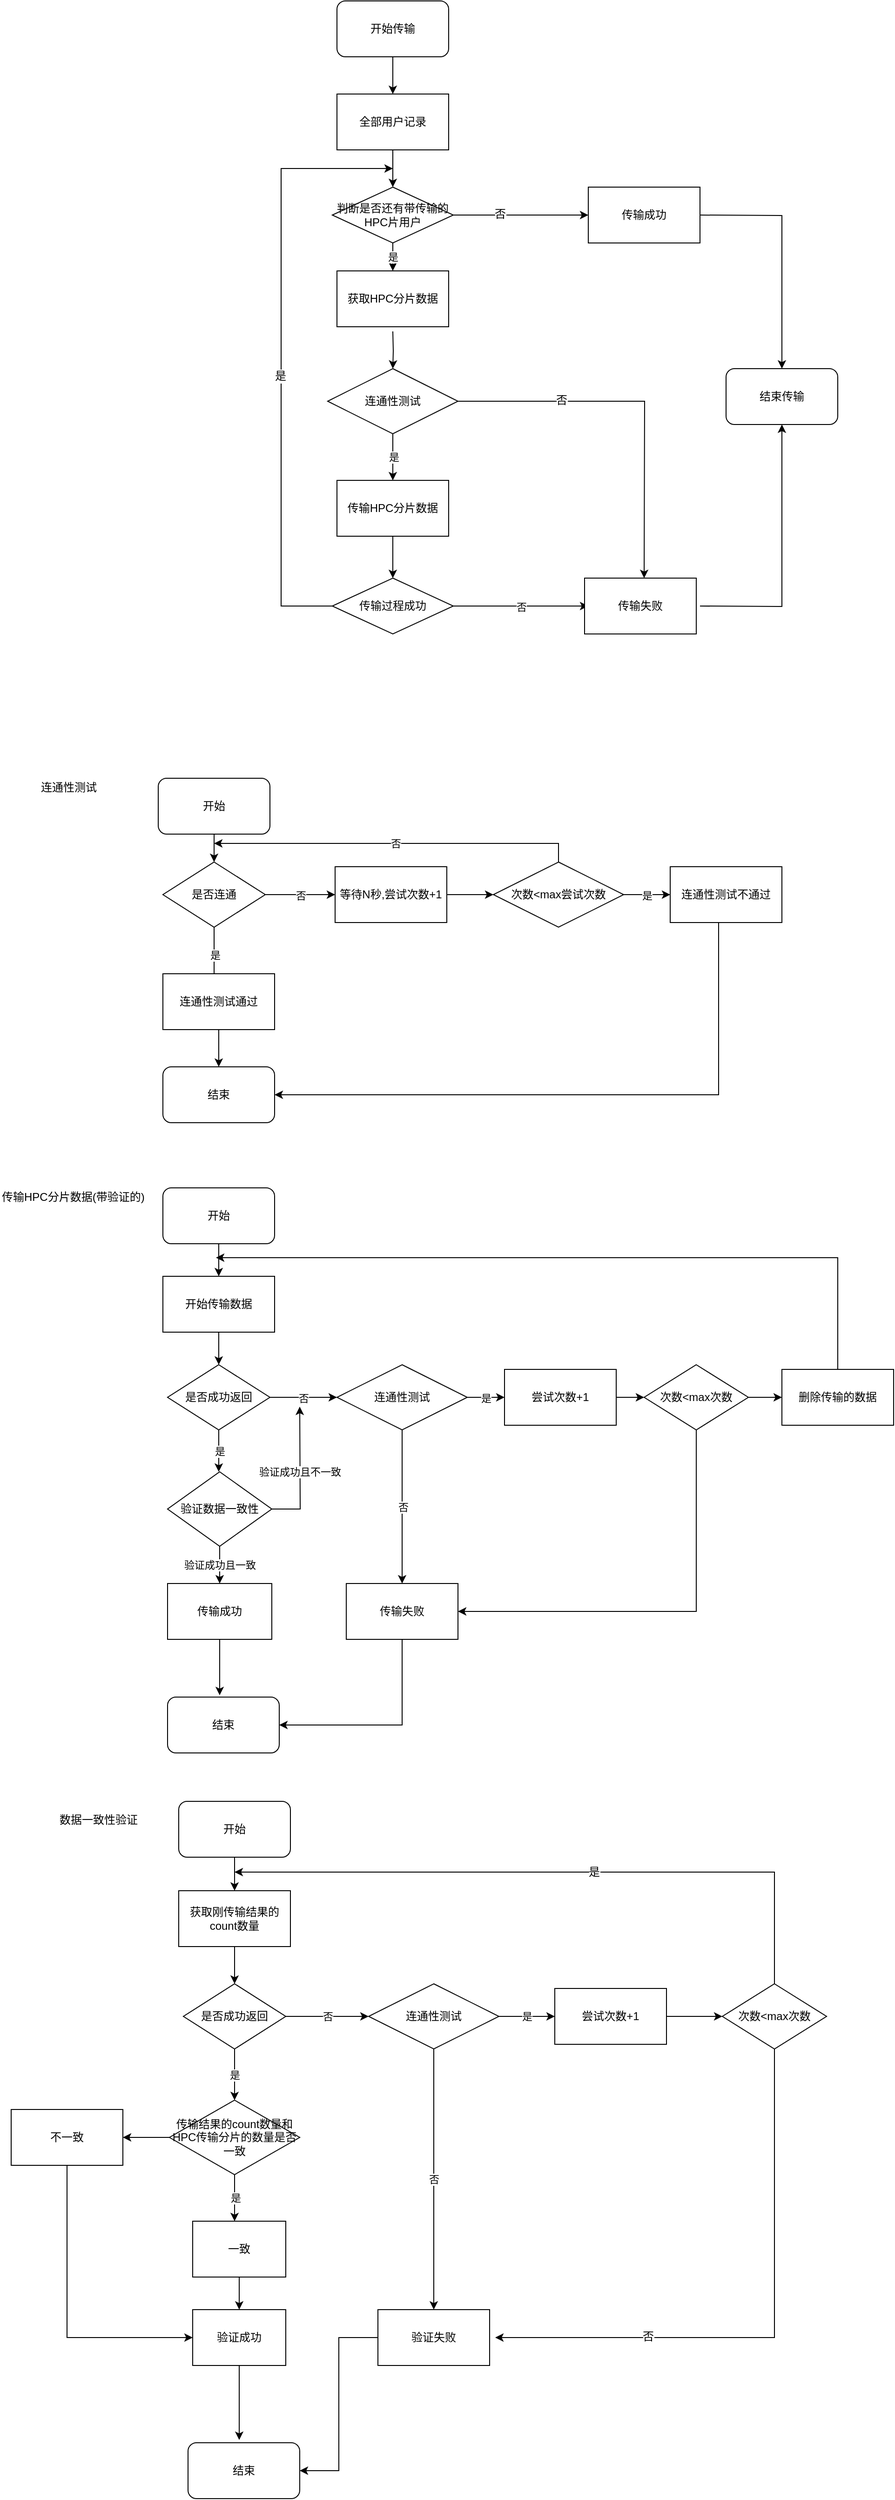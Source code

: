 <mxfile version="10.6.3" type="github"><diagram id="_eJ9ehW56lXb450BRSAu" name="Page-1"><mxGraphModel dx="1907" dy="439" grid="1" gridSize="10" guides="1" tooltips="1" connect="1" arrows="1" fold="1" page="1" pageScale="1" pageWidth="827" pageHeight="1169" math="0" shadow="0"><root><mxCell id="0"/><mxCell id="1" parent="0"/><mxCell id="oSK0WgiYUHCJDs1a7UMW-3" style="edgeStyle=orthogonalEdgeStyle;rounded=0;orthogonalLoop=1;jettySize=auto;html=1;entryX=0.5;entryY=0;entryDx=0;entryDy=0;" edge="1" parent="1" source="oSK0WgiYUHCJDs1a7UMW-1"><mxGeometry relative="1" as="geometry"><mxPoint x="330" y="200" as="targetPoint"/></mxGeometry></mxCell><mxCell id="oSK0WgiYUHCJDs1a7UMW-1" value="全部用户记录" style="rounded=0;whiteSpace=wrap;html=1;" vertex="1" parent="1"><mxGeometry x="270" y="100" width="120" height="60" as="geometry"/></mxCell><mxCell id="oSK0WgiYUHCJDs1a7UMW-5" style="edgeStyle=orthogonalEdgeStyle;rounded=0;orthogonalLoop=1;jettySize=auto;html=1;entryX=0.5;entryY=0;entryDx=0;entryDy=0;" edge="1" parent="1" target="oSK0WgiYUHCJDs1a7UMW-4"><mxGeometry relative="1" as="geometry"><mxPoint x="330" y="355" as="sourcePoint"/></mxGeometry></mxCell><mxCell id="oSK0WgiYUHCJDs1a7UMW-6" value="是" style="edgeStyle=orthogonalEdgeStyle;rounded=0;orthogonalLoop=1;jettySize=auto;html=1;" edge="1" parent="1" source="oSK0WgiYUHCJDs1a7UMW-4"><mxGeometry relative="1" as="geometry"><mxPoint x="330" y="515" as="targetPoint"/></mxGeometry></mxCell><mxCell id="oSK0WgiYUHCJDs1a7UMW-85" style="edgeStyle=orthogonalEdgeStyle;rounded=0;orthogonalLoop=1;jettySize=auto;html=1;entryX=0.5;entryY=0;entryDx=0;entryDy=0;" edge="1" parent="1" source="oSK0WgiYUHCJDs1a7UMW-4"><mxGeometry relative="1" as="geometry"><mxPoint x="600" y="620" as="targetPoint"/></mxGeometry></mxCell><mxCell id="oSK0WgiYUHCJDs1a7UMW-86" value="否" style="text;html=1;resizable=0;points=[];align=center;verticalAlign=middle;labelBackgroundColor=#ffffff;" vertex="1" connectable="0" parent="oSK0WgiYUHCJDs1a7UMW-85"><mxGeometry x="-0.431" y="1" relative="1" as="geometry"><mxPoint as="offset"/></mxGeometry></mxCell><mxCell id="oSK0WgiYUHCJDs1a7UMW-4" value="连通性测试" style="rhombus;whiteSpace=wrap;html=1;" vertex="1" parent="1"><mxGeometry x="260" y="395" width="140" height="70" as="geometry"/></mxCell><mxCell id="oSK0WgiYUHCJDs1a7UMW-15" value="结束传输" style="rounded=1;whiteSpace=wrap;html=1;" vertex="1" parent="1"><mxGeometry x="688" y="395" width="120" height="60" as="geometry"/></mxCell><mxCell id="oSK0WgiYUHCJDs1a7UMW-17" style="edgeStyle=orthogonalEdgeStyle;rounded=0;orthogonalLoop=1;jettySize=auto;html=1;entryX=0.5;entryY=0;entryDx=0;entryDy=0;" edge="1" parent="1" source="oSK0WgiYUHCJDs1a7UMW-16" target="oSK0WgiYUHCJDs1a7UMW-1"><mxGeometry relative="1" as="geometry"/></mxCell><mxCell id="oSK0WgiYUHCJDs1a7UMW-16" value="开始传输" style="rounded=1;whiteSpace=wrap;html=1;" vertex="1" parent="1"><mxGeometry x="270" width="120" height="60" as="geometry"/></mxCell><mxCell id="oSK0WgiYUHCJDs1a7UMW-21" style="edgeStyle=orthogonalEdgeStyle;rounded=0;orthogonalLoop=1;jettySize=auto;html=1;entryX=0.5;entryY=0;entryDx=0;entryDy=0;" edge="1" parent="1" source="oSK0WgiYUHCJDs1a7UMW-18" target="oSK0WgiYUHCJDs1a7UMW-20"><mxGeometry relative="1" as="geometry"/></mxCell><mxCell id="oSK0WgiYUHCJDs1a7UMW-18" value="传输HPC分片数据" style="rounded=0;whiteSpace=wrap;html=1;" vertex="1" parent="1"><mxGeometry x="270" y="515" width="120" height="60" as="geometry"/></mxCell><mxCell id="oSK0WgiYUHCJDs1a7UMW-38" style="edgeStyle=orthogonalEdgeStyle;rounded=0;orthogonalLoop=1;jettySize=auto;html=1;" edge="1" parent="1" source="oSK0WgiYUHCJDs1a7UMW-20"><mxGeometry relative="1" as="geometry"><mxPoint x="330" y="180" as="targetPoint"/><Array as="points"><mxPoint x="210" y="650"/><mxPoint x="210" y="180"/></Array></mxGeometry></mxCell><mxCell id="oSK0WgiYUHCJDs1a7UMW-39" value="是" style="text;html=1;resizable=0;points=[];align=center;verticalAlign=middle;labelBackgroundColor=#ffffff;" vertex="1" connectable="0" parent="oSK0WgiYUHCJDs1a7UMW-38"><mxGeometry x="-0.063" y="1" relative="1" as="geometry"><mxPoint as="offset"/></mxGeometry></mxCell><mxCell id="oSK0WgiYUHCJDs1a7UMW-84" value="否" style="edgeStyle=orthogonalEdgeStyle;rounded=0;orthogonalLoop=1;jettySize=auto;html=1;entryX=0;entryY=0.5;entryDx=0;entryDy=0;" edge="1" parent="1" source="oSK0WgiYUHCJDs1a7UMW-20"><mxGeometry relative="1" as="geometry"><mxPoint x="540" y="650" as="targetPoint"/></mxGeometry></mxCell><mxCell id="oSK0WgiYUHCJDs1a7UMW-20" value="传输过程成功" style="rhombus;whiteSpace=wrap;html=1;" vertex="1" parent="1"><mxGeometry x="265" y="620" width="130" height="60" as="geometry"/></mxCell><mxCell id="oSK0WgiYUHCJDs1a7UMW-24" value="获取HPC分片数据" style="rounded=0;whiteSpace=wrap;html=1;" vertex="1" parent="1"><mxGeometry x="270" y="290" width="120" height="60" as="geometry"/></mxCell><mxCell id="oSK0WgiYUHCJDs1a7UMW-27" value="是" style="edgeStyle=orthogonalEdgeStyle;rounded=0;orthogonalLoop=1;jettySize=auto;html=1;entryX=0.5;entryY=0;entryDx=0;entryDy=0;" edge="1" parent="1" source="oSK0WgiYUHCJDs1a7UMW-25" target="oSK0WgiYUHCJDs1a7UMW-24"><mxGeometry relative="1" as="geometry"/></mxCell><mxCell id="oSK0WgiYUHCJDs1a7UMW-28" style="edgeStyle=orthogonalEdgeStyle;rounded=0;orthogonalLoop=1;jettySize=auto;html=1;" edge="1" parent="1" source="oSK0WgiYUHCJDs1a7UMW-25"><mxGeometry relative="1" as="geometry"><mxPoint x="540" y="230" as="targetPoint"/></mxGeometry></mxCell><mxCell id="oSK0WgiYUHCJDs1a7UMW-29" value="否" style="text;html=1;resizable=0;points=[];align=center;verticalAlign=middle;labelBackgroundColor=#ffffff;" vertex="1" connectable="0" parent="oSK0WgiYUHCJDs1a7UMW-28"><mxGeometry x="-0.31" y="1" relative="1" as="geometry"><mxPoint as="offset"/></mxGeometry></mxCell><mxCell id="oSK0WgiYUHCJDs1a7UMW-25" value="判断是否还有带传输的HPC片用户" style="rhombus;whiteSpace=wrap;html=1;" vertex="1" parent="1"><mxGeometry x="265" y="200" width="130" height="60" as="geometry"/></mxCell><mxCell id="oSK0WgiYUHCJDs1a7UMW-57" style="edgeStyle=orthogonalEdgeStyle;rounded=0;orthogonalLoop=1;jettySize=auto;html=1;entryX=0.5;entryY=1;entryDx=0;entryDy=0;" edge="1" parent="1" target="oSK0WgiYUHCJDs1a7UMW-15"><mxGeometry relative="1" as="geometry"><mxPoint x="660" y="650" as="sourcePoint"/></mxGeometry></mxCell><mxCell id="oSK0WgiYUHCJDs1a7UMW-55" style="edgeStyle=orthogonalEdgeStyle;rounded=0;orthogonalLoop=1;jettySize=auto;html=1;entryX=0.5;entryY=0;entryDx=0;entryDy=0;" edge="1" parent="1" target="oSK0WgiYUHCJDs1a7UMW-15"><mxGeometry relative="1" as="geometry"><mxPoint x="660" y="230" as="sourcePoint"/></mxGeometry></mxCell><mxCell id="oSK0WgiYUHCJDs1a7UMW-62" style="edgeStyle=orthogonalEdgeStyle;rounded=0;orthogonalLoop=1;jettySize=auto;html=1;entryX=0.5;entryY=0;entryDx=0;entryDy=0;" edge="1" parent="1" source="oSK0WgiYUHCJDs1a7UMW-58" target="oSK0WgiYUHCJDs1a7UMW-59"><mxGeometry relative="1" as="geometry"/></mxCell><mxCell id="oSK0WgiYUHCJDs1a7UMW-58" value="开始" style="rounded=1;whiteSpace=wrap;html=1;" vertex="1" parent="1"><mxGeometry x="78" y="835" width="120" height="60" as="geometry"/></mxCell><mxCell id="oSK0WgiYUHCJDs1a7UMW-63" value="是" style="edgeStyle=orthogonalEdgeStyle;rounded=0;orthogonalLoop=1;jettySize=auto;html=1;" edge="1" parent="1" source="oSK0WgiYUHCJDs1a7UMW-59"><mxGeometry relative="1" as="geometry"><mxPoint x="138" y="1055" as="targetPoint"/></mxGeometry></mxCell><mxCell id="oSK0WgiYUHCJDs1a7UMW-66" value="否" style="edgeStyle=orthogonalEdgeStyle;rounded=0;orthogonalLoop=1;jettySize=auto;html=1;" edge="1" parent="1" source="oSK0WgiYUHCJDs1a7UMW-59"><mxGeometry relative="1" as="geometry"><mxPoint x="268" y="960" as="targetPoint"/></mxGeometry></mxCell><mxCell id="oSK0WgiYUHCJDs1a7UMW-59" value="是否连通" style="rhombus;whiteSpace=wrap;html=1;" vertex="1" parent="1"><mxGeometry x="83" y="925" width="110" height="70" as="geometry"/></mxCell><mxCell id="oSK0WgiYUHCJDs1a7UMW-69" style="edgeStyle=orthogonalEdgeStyle;rounded=0;orthogonalLoop=1;jettySize=auto;html=1;entryX=0.5;entryY=0;entryDx=0;entryDy=0;" edge="1" parent="1" source="oSK0WgiYUHCJDs1a7UMW-67" target="oSK0WgiYUHCJDs1a7UMW-68"><mxGeometry relative="1" as="geometry"/></mxCell><mxCell id="oSK0WgiYUHCJDs1a7UMW-67" value="&lt;span&gt;连通性测试通过&lt;/span&gt;" style="rounded=0;whiteSpace=wrap;html=1;" vertex="1" parent="1"><mxGeometry x="83" y="1045" width="120" height="60" as="geometry"/></mxCell><mxCell id="oSK0WgiYUHCJDs1a7UMW-68" value="结束" style="rounded=1;whiteSpace=wrap;html=1;" vertex="1" parent="1"><mxGeometry x="83" y="1145" width="120" height="60" as="geometry"/></mxCell><mxCell id="oSK0WgiYUHCJDs1a7UMW-75" style="edgeStyle=orthogonalEdgeStyle;rounded=0;orthogonalLoop=1;jettySize=auto;html=1;entryX=0;entryY=0.5;entryDx=0;entryDy=0;" edge="1" parent="1" source="oSK0WgiYUHCJDs1a7UMW-72" target="oSK0WgiYUHCJDs1a7UMW-73"><mxGeometry relative="1" as="geometry"/></mxCell><mxCell id="oSK0WgiYUHCJDs1a7UMW-72" value="等待N秒,尝试次数+1" style="rounded=0;whiteSpace=wrap;html=1;" vertex="1" parent="1"><mxGeometry x="268" y="930" width="120" height="60" as="geometry"/></mxCell><mxCell id="oSK0WgiYUHCJDs1a7UMW-77" value="否" style="edgeStyle=orthogonalEdgeStyle;rounded=0;orthogonalLoop=1;jettySize=auto;html=1;" edge="1" parent="1" source="oSK0WgiYUHCJDs1a7UMW-73"><mxGeometry relative="1" as="geometry"><mxPoint x="138" y="905" as="targetPoint"/><Array as="points"><mxPoint x="508" y="905"/></Array></mxGeometry></mxCell><mxCell id="oSK0WgiYUHCJDs1a7UMW-78" value="是" style="edgeStyle=orthogonalEdgeStyle;rounded=0;orthogonalLoop=1;jettySize=auto;html=1;" edge="1" parent="1" source="oSK0WgiYUHCJDs1a7UMW-73"><mxGeometry relative="1" as="geometry"><mxPoint x="628" y="960" as="targetPoint"/></mxGeometry></mxCell><mxCell id="oSK0WgiYUHCJDs1a7UMW-73" value="次数&amp;lt;max尝试次数" style="rhombus;whiteSpace=wrap;html=1;" vertex="1" parent="1"><mxGeometry x="438" y="925" width="140" height="70" as="geometry"/></mxCell><mxCell id="oSK0WgiYUHCJDs1a7UMW-80" style="edgeStyle=orthogonalEdgeStyle;rounded=0;orthogonalLoop=1;jettySize=auto;html=1;entryX=1;entryY=0.5;entryDx=0;entryDy=0;" edge="1" parent="1" source="oSK0WgiYUHCJDs1a7UMW-79" target="oSK0WgiYUHCJDs1a7UMW-68"><mxGeometry relative="1" as="geometry"><Array as="points"><mxPoint x="680" y="1175"/></Array></mxGeometry></mxCell><mxCell id="oSK0WgiYUHCJDs1a7UMW-79" value="连通性测试不通过" style="rounded=0;whiteSpace=wrap;html=1;" vertex="1" parent="1"><mxGeometry x="628" y="930" width="120" height="60" as="geometry"/></mxCell><mxCell id="oSK0WgiYUHCJDs1a7UMW-81" value="连通性测试" style="text;html=1;resizable=0;points=[];autosize=1;align=left;verticalAlign=top;spacingTop=-4;" vertex="1" parent="1"><mxGeometry x="-50" y="835" width="80" height="20" as="geometry"/></mxCell><mxCell id="oSK0WgiYUHCJDs1a7UMW-87" value="&lt;span&gt;传输HPC分片数据(带验证的)&lt;/span&gt;" style="text;html=1;resizable=0;points=[];autosize=1;align=left;verticalAlign=top;spacingTop=-4;" vertex="1" parent="1"><mxGeometry x="-92" y="1275" width="170" height="20" as="geometry"/></mxCell><mxCell id="oSK0WgiYUHCJDs1a7UMW-91" style="edgeStyle=orthogonalEdgeStyle;rounded=0;orthogonalLoop=1;jettySize=auto;html=1;entryX=0.5;entryY=0;entryDx=0;entryDy=0;" edge="1" parent="1" source="oSK0WgiYUHCJDs1a7UMW-88" target="oSK0WgiYUHCJDs1a7UMW-89"><mxGeometry relative="1" as="geometry"/></mxCell><mxCell id="oSK0WgiYUHCJDs1a7UMW-88" value="开始" style="rounded=1;whiteSpace=wrap;html=1;" vertex="1" parent="1"><mxGeometry x="83" y="1275" width="120" height="60" as="geometry"/></mxCell><mxCell id="oSK0WgiYUHCJDs1a7UMW-94" style="edgeStyle=orthogonalEdgeStyle;rounded=0;orthogonalLoop=1;jettySize=auto;html=1;entryX=0.5;entryY=0;entryDx=0;entryDy=0;" edge="1" parent="1" source="oSK0WgiYUHCJDs1a7UMW-89" target="oSK0WgiYUHCJDs1a7UMW-93"><mxGeometry relative="1" as="geometry"/></mxCell><mxCell id="oSK0WgiYUHCJDs1a7UMW-89" value="开始传输数据" style="rounded=0;whiteSpace=wrap;html=1;" vertex="1" parent="1"><mxGeometry x="83" y="1370" width="120" height="60" as="geometry"/></mxCell><mxCell id="oSK0WgiYUHCJDs1a7UMW-95" value="是" style="edgeStyle=orthogonalEdgeStyle;rounded=0;orthogonalLoop=1;jettySize=auto;html=1;" edge="1" parent="1" source="oSK0WgiYUHCJDs1a7UMW-93"><mxGeometry relative="1" as="geometry"><mxPoint x="143" y="1580" as="targetPoint"/></mxGeometry></mxCell><mxCell id="oSK0WgiYUHCJDs1a7UMW-96" value="否" style="edgeStyle=orthogonalEdgeStyle;rounded=0;orthogonalLoop=1;jettySize=auto;html=1;" edge="1" parent="1" source="oSK0WgiYUHCJDs1a7UMW-93"><mxGeometry relative="1" as="geometry"><mxPoint x="270" y="1500" as="targetPoint"/></mxGeometry></mxCell><mxCell id="oSK0WgiYUHCJDs1a7UMW-93" value="是否成功返回" style="rhombus;whiteSpace=wrap;html=1;" vertex="1" parent="1"><mxGeometry x="88" y="1465" width="110" height="70" as="geometry"/></mxCell><mxCell id="oSK0WgiYUHCJDs1a7UMW-102" value="否" style="edgeStyle=orthogonalEdgeStyle;rounded=0;orthogonalLoop=1;jettySize=auto;html=1;" edge="1" parent="1" source="oSK0WgiYUHCJDs1a7UMW-98"><mxGeometry relative="1" as="geometry"><mxPoint x="340" y="1700" as="targetPoint"/></mxGeometry></mxCell><mxCell id="oSK0WgiYUHCJDs1a7UMW-110" value="是" style="edgeStyle=orthogonalEdgeStyle;rounded=0;orthogonalLoop=1;jettySize=auto;html=1;" edge="1" parent="1" source="oSK0WgiYUHCJDs1a7UMW-98"><mxGeometry relative="1" as="geometry"><mxPoint x="450" y="1500" as="targetPoint"/></mxGeometry></mxCell><mxCell id="oSK0WgiYUHCJDs1a7UMW-98" value="连通性测试" style="rhombus;whiteSpace=wrap;html=1;" vertex="1" parent="1"><mxGeometry x="270" y="1465" width="140" height="70" as="geometry"/></mxCell><mxCell id="oSK0WgiYUHCJDs1a7UMW-117" style="edgeStyle=orthogonalEdgeStyle;rounded=0;orthogonalLoop=1;jettySize=auto;html=1;" edge="1" parent="1" source="oSK0WgiYUHCJDs1a7UMW-99"><mxGeometry relative="1" as="geometry"><mxPoint x="140" y="1350" as="targetPoint"/><Array as="points"><mxPoint x="808" y="1350"/></Array></mxGeometry></mxCell><mxCell id="oSK0WgiYUHCJDs1a7UMW-99" value="删除传输的数据" style="rounded=0;whiteSpace=wrap;html=1;" vertex="1" parent="1"><mxGeometry x="748" y="1470" width="120" height="60" as="geometry"/></mxCell><mxCell id="oSK0WgiYUHCJDs1a7UMW-177" value="验证成功且一致" style="edgeStyle=orthogonalEdgeStyle;rounded=0;orthogonalLoop=1;jettySize=auto;html=1;entryX=0.5;entryY=0;entryDx=0;entryDy=0;" edge="1" parent="1" source="oSK0WgiYUHCJDs1a7UMW-105" target="oSK0WgiYUHCJDs1a7UMW-108"><mxGeometry relative="1" as="geometry"/></mxCell><mxCell id="oSK0WgiYUHCJDs1a7UMW-179" value="验证成功且不一致" style="edgeStyle=orthogonalEdgeStyle;rounded=0;orthogonalLoop=1;jettySize=auto;html=1;" edge="1" parent="1" source="oSK0WgiYUHCJDs1a7UMW-105"><mxGeometry relative="1" as="geometry"><mxPoint x="230" y="1510" as="targetPoint"/></mxGeometry></mxCell><mxCell id="oSK0WgiYUHCJDs1a7UMW-105" value="&lt;span&gt;验证数据一致性&lt;/span&gt;" style="rhombus;whiteSpace=wrap;html=1;" vertex="1" parent="1"><mxGeometry x="88" y="1580" width="112" height="80" as="geometry"/></mxCell><mxCell id="oSK0WgiYUHCJDs1a7UMW-178" style="edgeStyle=orthogonalEdgeStyle;rounded=0;orthogonalLoop=1;jettySize=auto;html=1;" edge="1" parent="1" source="oSK0WgiYUHCJDs1a7UMW-108"><mxGeometry relative="1" as="geometry"><mxPoint x="144" y="1820" as="targetPoint"/></mxGeometry></mxCell><mxCell id="oSK0WgiYUHCJDs1a7UMW-108" value="传输成功" style="rounded=0;whiteSpace=wrap;html=1;" vertex="1" parent="1"><mxGeometry x="88" y="1700" width="112" height="60" as="geometry"/></mxCell><mxCell id="oSK0WgiYUHCJDs1a7UMW-120" style="edgeStyle=orthogonalEdgeStyle;rounded=0;orthogonalLoop=1;jettySize=auto;html=1;entryX=1;entryY=0.5;entryDx=0;entryDy=0;" edge="1" parent="1" source="oSK0WgiYUHCJDs1a7UMW-109" target="oSK0WgiYUHCJDs1a7UMW-118"><mxGeometry relative="1" as="geometry"><Array as="points"><mxPoint x="340" y="1852"/></Array></mxGeometry></mxCell><mxCell id="oSK0WgiYUHCJDs1a7UMW-109" value="传输失败" style="rounded=0;whiteSpace=wrap;html=1;" vertex="1" parent="1"><mxGeometry x="280" y="1700" width="120" height="60" as="geometry"/></mxCell><mxCell id="oSK0WgiYUHCJDs1a7UMW-113" style="edgeStyle=orthogonalEdgeStyle;rounded=0;orthogonalLoop=1;jettySize=auto;html=1;entryX=0;entryY=0.5;entryDx=0;entryDy=0;" edge="1" parent="1" source="oSK0WgiYUHCJDs1a7UMW-111" target="oSK0WgiYUHCJDs1a7UMW-112"><mxGeometry relative="1" as="geometry"/></mxCell><mxCell id="oSK0WgiYUHCJDs1a7UMW-111" value="尝试次数+1" style="rounded=0;whiteSpace=wrap;html=1;" vertex="1" parent="1"><mxGeometry x="450" y="1470" width="120" height="60" as="geometry"/></mxCell><mxCell id="oSK0WgiYUHCJDs1a7UMW-114" style="edgeStyle=orthogonalEdgeStyle;rounded=0;orthogonalLoop=1;jettySize=auto;html=1;entryX=0;entryY=0.5;entryDx=0;entryDy=0;" edge="1" parent="1" source="oSK0WgiYUHCJDs1a7UMW-112" target="oSK0WgiYUHCJDs1a7UMW-99"><mxGeometry relative="1" as="geometry"/></mxCell><mxCell id="oSK0WgiYUHCJDs1a7UMW-116" style="edgeStyle=orthogonalEdgeStyle;rounded=0;orthogonalLoop=1;jettySize=auto;html=1;entryX=1;entryY=0.5;entryDx=0;entryDy=0;" edge="1" parent="1" source="oSK0WgiYUHCJDs1a7UMW-112" target="oSK0WgiYUHCJDs1a7UMW-109"><mxGeometry relative="1" as="geometry"><mxPoint x="410" y="1737" as="targetPoint"/><Array as="points"><mxPoint x="656" y="1730"/></Array></mxGeometry></mxCell><mxCell id="oSK0WgiYUHCJDs1a7UMW-112" value="次数&amp;lt;max次数" style="rhombus;whiteSpace=wrap;html=1;" vertex="1" parent="1"><mxGeometry x="600" y="1465" width="112" height="70" as="geometry"/></mxCell><mxCell id="oSK0WgiYUHCJDs1a7UMW-118" value="结束" style="rounded=1;whiteSpace=wrap;html=1;" vertex="1" parent="1"><mxGeometry x="88" y="1822" width="120" height="60" as="geometry"/></mxCell><mxCell id="oSK0WgiYUHCJDs1a7UMW-121" value="&lt;span&gt;传输失败&lt;/span&gt;" style="rounded=0;whiteSpace=wrap;html=1;" vertex="1" parent="1"><mxGeometry x="536" y="620" width="120" height="60" as="geometry"/></mxCell><mxCell id="oSK0WgiYUHCJDs1a7UMW-122" value="传输成功&lt;br&gt;" style="rounded=0;whiteSpace=wrap;html=1;" vertex="1" parent="1"><mxGeometry x="540" y="200" width="120" height="60" as="geometry"/></mxCell><mxCell id="oSK0WgiYUHCJDs1a7UMW-124" value="数据一致性验证" style="text;html=1;resizable=0;points=[];autosize=1;align=left;verticalAlign=top;spacingTop=-4;" vertex="1" parent="1"><mxGeometry x="-30" y="1944" width="100" height="20" as="geometry"/></mxCell><mxCell id="oSK0WgiYUHCJDs1a7UMW-128" style="edgeStyle=orthogonalEdgeStyle;rounded=0;orthogonalLoop=1;jettySize=auto;html=1;entryX=0.5;entryY=0;entryDx=0;entryDy=0;" edge="1" parent="1" source="oSK0WgiYUHCJDs1a7UMW-126" target="oSK0WgiYUHCJDs1a7UMW-127"><mxGeometry relative="1" as="geometry"/></mxCell><mxCell id="oSK0WgiYUHCJDs1a7UMW-126" value="开始" style="rounded=1;whiteSpace=wrap;html=1;" vertex="1" parent="1"><mxGeometry x="100" y="1934" width="120" height="60" as="geometry"/></mxCell><mxCell id="oSK0WgiYUHCJDs1a7UMW-137" style="edgeStyle=orthogonalEdgeStyle;rounded=0;orthogonalLoop=1;jettySize=auto;html=1;entryX=0.5;entryY=0;entryDx=0;entryDy=0;" edge="1" parent="1" source="oSK0WgiYUHCJDs1a7UMW-127" target="oSK0WgiYUHCJDs1a7UMW-136"><mxGeometry relative="1" as="geometry"/></mxCell><mxCell id="oSK0WgiYUHCJDs1a7UMW-127" value="获取刚传输结果的count数量" style="rounded=0;whiteSpace=wrap;html=1;" vertex="1" parent="1"><mxGeometry x="100" y="2030" width="120" height="60" as="geometry"/></mxCell><mxCell id="oSK0WgiYUHCJDs1a7UMW-132" value="是" style="edgeStyle=orthogonalEdgeStyle;rounded=0;orthogonalLoop=1;jettySize=auto;html=1;" edge="1" parent="1" source="oSK0WgiYUHCJDs1a7UMW-130"><mxGeometry relative="1" as="geometry"><mxPoint x="160" y="2385" as="targetPoint"/></mxGeometry></mxCell><mxCell id="oSK0WgiYUHCJDs1a7UMW-147" style="edgeStyle=orthogonalEdgeStyle;rounded=0;orthogonalLoop=1;jettySize=auto;html=1;entryX=1;entryY=0.5;entryDx=0;entryDy=0;" edge="1" parent="1" source="oSK0WgiYUHCJDs1a7UMW-130" target="oSK0WgiYUHCJDs1a7UMW-134"><mxGeometry relative="1" as="geometry"/></mxCell><mxCell id="oSK0WgiYUHCJDs1a7UMW-130" value="传输结果的count数量和HPC传输分片的数量是否一致" style="rhombus;whiteSpace=wrap;html=1;" vertex="1" parent="1"><mxGeometry x="90" y="2255" width="140" height="80" as="geometry"/></mxCell><mxCell id="oSK0WgiYUHCJDs1a7UMW-165" style="edgeStyle=orthogonalEdgeStyle;rounded=0;orthogonalLoop=1;jettySize=auto;html=1;entryX=0;entryY=0.5;entryDx=0;entryDy=0;" edge="1" parent="1" source="oSK0WgiYUHCJDs1a7UMW-134" target="oSK0WgiYUHCJDs1a7UMW-164"><mxGeometry relative="1" as="geometry"><Array as="points"><mxPoint x="-20" y="2510"/></Array></mxGeometry></mxCell><mxCell id="oSK0WgiYUHCJDs1a7UMW-134" value="不一致" style="rounded=0;whiteSpace=wrap;html=1;" vertex="1" parent="1"><mxGeometry x="-80" y="2265" width="120" height="60" as="geometry"/></mxCell><mxCell id="oSK0WgiYUHCJDs1a7UMW-173" style="edgeStyle=orthogonalEdgeStyle;rounded=0;orthogonalLoop=1;jettySize=auto;html=1;entryX=0.5;entryY=0;entryDx=0;entryDy=0;" edge="1" parent="1" source="oSK0WgiYUHCJDs1a7UMW-135" target="oSK0WgiYUHCJDs1a7UMW-164"><mxGeometry relative="1" as="geometry"/></mxCell><mxCell id="oSK0WgiYUHCJDs1a7UMW-135" value="一致" style="rounded=0;whiteSpace=wrap;html=1;" vertex="1" parent="1"><mxGeometry x="115" y="2385" width="100" height="60" as="geometry"/></mxCell><mxCell id="oSK0WgiYUHCJDs1a7UMW-138" value="是" style="edgeStyle=orthogonalEdgeStyle;rounded=0;orthogonalLoop=1;jettySize=auto;html=1;entryX=0.5;entryY=0;entryDx=0;entryDy=0;" edge="1" parent="1" source="oSK0WgiYUHCJDs1a7UMW-136" target="oSK0WgiYUHCJDs1a7UMW-130"><mxGeometry relative="1" as="geometry"><mxPoint x="160" y="2270" as="targetPoint"/></mxGeometry></mxCell><mxCell id="oSK0WgiYUHCJDs1a7UMW-139" value="否" style="edgeStyle=orthogonalEdgeStyle;rounded=0;orthogonalLoop=1;jettySize=auto;html=1;entryX=0;entryY=0.5;entryDx=0;entryDy=0;" edge="1" parent="1" source="oSK0WgiYUHCJDs1a7UMW-136" target="oSK0WgiYUHCJDs1a7UMW-140"><mxGeometry relative="1" as="geometry"><mxPoint x="350" y="2165" as="targetPoint"/></mxGeometry></mxCell><mxCell id="oSK0WgiYUHCJDs1a7UMW-136" value="是否成功返回" style="rhombus;whiteSpace=wrap;html=1;" vertex="1" parent="1"><mxGeometry x="105" y="2130" width="110" height="70" as="geometry"/></mxCell><mxCell id="oSK0WgiYUHCJDs1a7UMW-145" value="否" style="edgeStyle=orthogonalEdgeStyle;rounded=0;orthogonalLoop=1;jettySize=auto;html=1;entryX=0.5;entryY=0;entryDx=0;entryDy=0;" edge="1" parent="1" source="oSK0WgiYUHCJDs1a7UMW-140" target="oSK0WgiYUHCJDs1a7UMW-146"><mxGeometry relative="1" as="geometry"><mxPoint x="574" y="2165" as="targetPoint"/></mxGeometry></mxCell><mxCell id="oSK0WgiYUHCJDs1a7UMW-153" value="是" style="edgeStyle=orthogonalEdgeStyle;rounded=0;orthogonalLoop=1;jettySize=auto;html=1;entryX=0;entryY=0.5;entryDx=0;entryDy=0;" edge="1" parent="1" source="oSK0WgiYUHCJDs1a7UMW-140" target="oSK0WgiYUHCJDs1a7UMW-149"><mxGeometry relative="1" as="geometry"/></mxCell><mxCell id="oSK0WgiYUHCJDs1a7UMW-140" value="连通性测试" style="rhombus;whiteSpace=wrap;html=1;" vertex="1" parent="1"><mxGeometry x="304" y="2130" width="140" height="70" as="geometry"/></mxCell><mxCell id="oSK0WgiYUHCJDs1a7UMW-175" style="edgeStyle=orthogonalEdgeStyle;rounded=0;orthogonalLoop=1;jettySize=auto;html=1;entryX=1;entryY=0.5;entryDx=0;entryDy=0;" edge="1" parent="1" source="oSK0WgiYUHCJDs1a7UMW-146" target="oSK0WgiYUHCJDs1a7UMW-174"><mxGeometry relative="1" as="geometry"/></mxCell><mxCell id="oSK0WgiYUHCJDs1a7UMW-146" value="验证失败" style="rounded=0;whiteSpace=wrap;html=1;" vertex="1" parent="1"><mxGeometry x="314" y="2480" width="120" height="60" as="geometry"/></mxCell><mxCell id="oSK0WgiYUHCJDs1a7UMW-155" style="edgeStyle=orthogonalEdgeStyle;rounded=0;orthogonalLoop=1;jettySize=auto;html=1;" edge="1" parent="1" source="oSK0WgiYUHCJDs1a7UMW-149"><mxGeometry relative="1" as="geometry"><mxPoint x="684" y="2165" as="targetPoint"/></mxGeometry></mxCell><mxCell id="oSK0WgiYUHCJDs1a7UMW-149" value="尝试次数+1" style="rounded=0;whiteSpace=wrap;html=1;" vertex="1" parent="1"><mxGeometry x="504" y="2135" width="120" height="60" as="geometry"/></mxCell><mxCell id="oSK0WgiYUHCJDs1a7UMW-158" style="edgeStyle=orthogonalEdgeStyle;rounded=0;orthogonalLoop=1;jettySize=auto;html=1;" edge="1" parent="1" source="oSK0WgiYUHCJDs1a7UMW-154"><mxGeometry relative="1" as="geometry"><mxPoint x="160" y="2010" as="targetPoint"/><Array as="points"><mxPoint x="740" y="2010"/></Array></mxGeometry></mxCell><mxCell id="oSK0WgiYUHCJDs1a7UMW-159" value="是" style="text;html=1;resizable=0;points=[];align=center;verticalAlign=middle;labelBackgroundColor=#ffffff;" vertex="1" connectable="0" parent="oSK0WgiYUHCJDs1a7UMW-158"><mxGeometry x="-0.103" relative="1" as="geometry"><mxPoint as="offset"/></mxGeometry></mxCell><mxCell id="oSK0WgiYUHCJDs1a7UMW-162" style="edgeStyle=orthogonalEdgeStyle;rounded=0;orthogonalLoop=1;jettySize=auto;html=1;" edge="1" parent="1" source="oSK0WgiYUHCJDs1a7UMW-154"><mxGeometry relative="1" as="geometry"><mxPoint x="440" y="2510" as="targetPoint"/><Array as="points"><mxPoint x="740" y="2510"/></Array></mxGeometry></mxCell><mxCell id="oSK0WgiYUHCJDs1a7UMW-163" value="否" style="text;html=1;resizable=0;points=[];align=center;verticalAlign=middle;labelBackgroundColor=#ffffff;" vertex="1" connectable="0" parent="oSK0WgiYUHCJDs1a7UMW-162"><mxGeometry x="0.462" y="-1" relative="1" as="geometry"><mxPoint as="offset"/></mxGeometry></mxCell><mxCell id="oSK0WgiYUHCJDs1a7UMW-154" value="次数&amp;lt;max次数" style="rhombus;whiteSpace=wrap;html=1;" vertex="1" parent="1"><mxGeometry x="684" y="2130" width="112" height="70" as="geometry"/></mxCell><mxCell id="oSK0WgiYUHCJDs1a7UMW-176" style="edgeStyle=orthogonalEdgeStyle;rounded=0;orthogonalLoop=1;jettySize=auto;html=1;" edge="1" parent="1" source="oSK0WgiYUHCJDs1a7UMW-164"><mxGeometry relative="1" as="geometry"><mxPoint x="165" y="2620" as="targetPoint"/></mxGeometry></mxCell><mxCell id="oSK0WgiYUHCJDs1a7UMW-164" value="验证成功" style="rounded=0;whiteSpace=wrap;html=1;" vertex="1" parent="1"><mxGeometry x="115" y="2480" width="100" height="60" as="geometry"/></mxCell><mxCell id="oSK0WgiYUHCJDs1a7UMW-174" value="结束" style="rounded=1;whiteSpace=wrap;html=1;" vertex="1" parent="1"><mxGeometry x="110" y="2623" width="120" height="60" as="geometry"/></mxCell></root></mxGraphModel></diagram></mxfile>